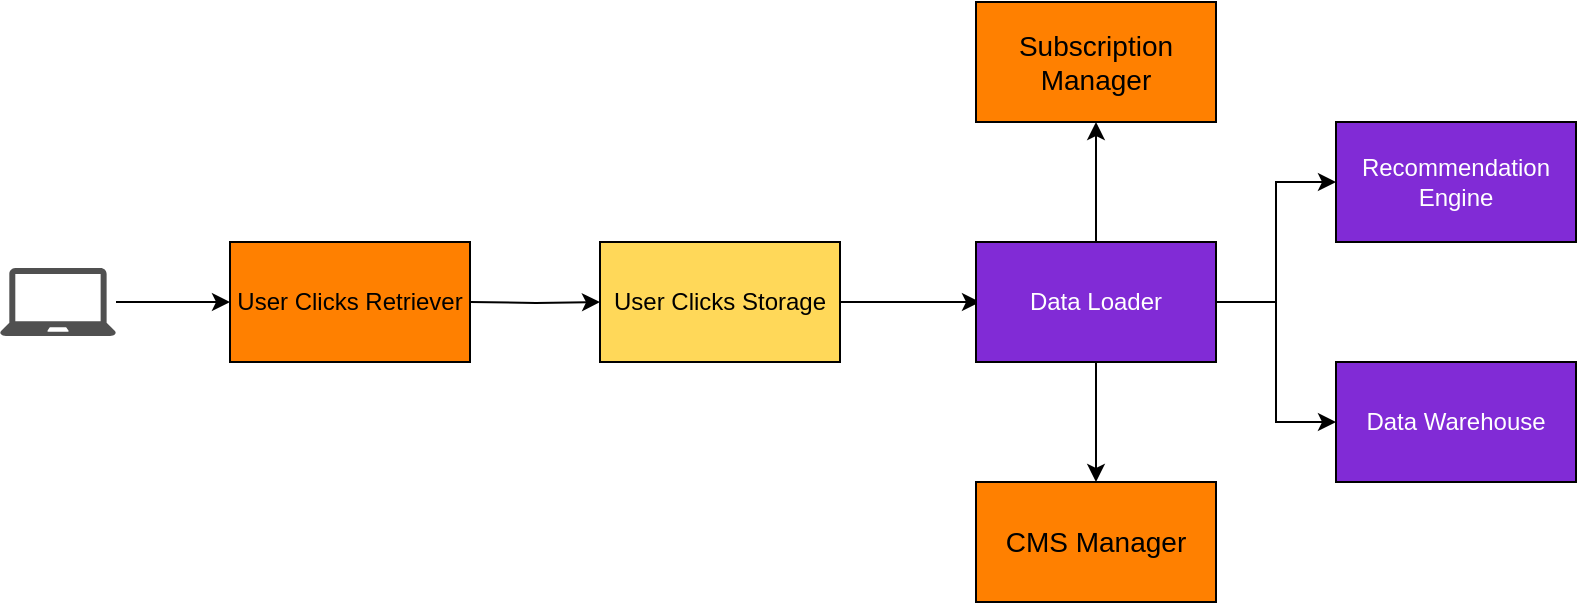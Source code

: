 <mxfile version="21.6.1" type="github">
  <diagram name="Page-1" id="VjMCwNSxrgK5S_cIAwly">
    <mxGraphModel dx="1345" dy="736" grid="1" gridSize="10" guides="1" tooltips="1" connect="1" arrows="1" fold="1" page="1" pageScale="1" pageWidth="850" pageHeight="1100" math="0" shadow="0">
      <root>
        <mxCell id="0" />
        <mxCell id="1" parent="0" />
        <mxCell id="wFbLZNj1poOO6xzd1dtZ-2" value="&lt;font color=&quot;#ffffff&quot;&gt;Data Warehouse&lt;/font&gt;" style="rounded=0;whiteSpace=wrap;html=1;fillColor=#812BD6;" parent="1" vertex="1">
          <mxGeometry x="700" y="420" width="120" height="60" as="geometry" />
        </mxCell>
        <mxCell id="wFbLZNj1poOO6xzd1dtZ-3" value="" style="edgeStyle=orthogonalEdgeStyle;rounded=0;orthogonalLoop=1;jettySize=auto;html=1;entryX=0;entryY=0.5;entryDx=0;entryDy=0;" parent="1" source="wFbLZNj1poOO6xzd1dtZ-4" edge="1">
          <mxGeometry relative="1" as="geometry">
            <mxPoint x="522.0" y="390" as="targetPoint" />
          </mxGeometry>
        </mxCell>
        <mxCell id="wFbLZNj1poOO6xzd1dtZ-4" value="User Clicks Storage" style="rounded=0;whiteSpace=wrap;html=1;fillColor=#FFD859;" parent="1" vertex="1">
          <mxGeometry x="332" y="360" width="120" height="60" as="geometry" />
        </mxCell>
        <mxCell id="wFbLZNj1poOO6xzd1dtZ-5" value="" style="edgeStyle=orthogonalEdgeStyle;rounded=0;orthogonalLoop=1;jettySize=auto;html=1;" parent="1" target="wFbLZNj1poOO6xzd1dtZ-4" edge="1">
          <mxGeometry relative="1" as="geometry">
            <mxPoint x="267" y="390" as="sourcePoint" />
          </mxGeometry>
        </mxCell>
        <mxCell id="dfF2IJIV8kwNKOct0x7i-8" value="" style="edgeStyle=orthogonalEdgeStyle;rounded=0;orthogonalLoop=1;jettySize=auto;html=1;" parent="1" source="dfF2IJIV8kwNKOct0x7i-5" edge="1">
          <mxGeometry relative="1" as="geometry">
            <mxPoint x="147" y="390" as="targetPoint" />
          </mxGeometry>
        </mxCell>
        <mxCell id="dfF2IJIV8kwNKOct0x7i-5" value="" style="sketch=0;pointerEvents=1;shadow=0;dashed=0;html=1;strokeColor=none;fillColor=#505050;labelPosition=center;verticalLabelPosition=bottom;verticalAlign=top;outlineConnect=0;align=center;shape=mxgraph.office.devices.laptop;" parent="1" vertex="1">
          <mxGeometry x="32" y="373" width="58" height="34" as="geometry" />
        </mxCell>
        <mxCell id="lcTgvIFYha8aoersE19k-1" value="User Clicks Retriever" style="rounded=0;whiteSpace=wrap;html=1;fillColor=#FF8000;" vertex="1" parent="1">
          <mxGeometry x="147" y="360" width="120" height="60" as="geometry" />
        </mxCell>
        <mxCell id="lcTgvIFYha8aoersE19k-22" value="" style="edgeStyle=orthogonalEdgeStyle;rounded=0;orthogonalLoop=1;jettySize=auto;html=1;" edge="1" parent="1" source="lcTgvIFYha8aoersE19k-9" target="lcTgvIFYha8aoersE19k-21">
          <mxGeometry relative="1" as="geometry" />
        </mxCell>
        <mxCell id="lcTgvIFYha8aoersE19k-23" value="" style="edgeStyle=orthogonalEdgeStyle;rounded=0;orthogonalLoop=1;jettySize=auto;html=1;" edge="1" parent="1" source="lcTgvIFYha8aoersE19k-9" target="lcTgvIFYha8aoersE19k-19">
          <mxGeometry relative="1" as="geometry" />
        </mxCell>
        <mxCell id="lcTgvIFYha8aoersE19k-26" style="edgeStyle=orthogonalEdgeStyle;rounded=0;orthogonalLoop=1;jettySize=auto;html=1;" edge="1" parent="1" source="lcTgvIFYha8aoersE19k-9" target="lcTgvIFYha8aoersE19k-10">
          <mxGeometry relative="1" as="geometry" />
        </mxCell>
        <mxCell id="lcTgvIFYha8aoersE19k-27" style="edgeStyle=orthogonalEdgeStyle;rounded=0;orthogonalLoop=1;jettySize=auto;html=1;entryX=0;entryY=0.5;entryDx=0;entryDy=0;" edge="1" parent="1" source="lcTgvIFYha8aoersE19k-9" target="wFbLZNj1poOO6xzd1dtZ-2">
          <mxGeometry relative="1" as="geometry" />
        </mxCell>
        <mxCell id="lcTgvIFYha8aoersE19k-9" value="&lt;font color=&quot;#ffffff&quot;&gt;Data Loader&lt;/font&gt;" style="rounded=0;whiteSpace=wrap;html=1;fillColor=#812BD6;" vertex="1" parent="1">
          <mxGeometry x="520" y="360" width="120" height="60" as="geometry" />
        </mxCell>
        <mxCell id="lcTgvIFYha8aoersE19k-10" value="&lt;font color=&quot;#ffffff&quot;&gt;Recommendation Engine&lt;/font&gt;" style="rounded=0;whiteSpace=wrap;html=1;fillColor=#812BD6;" vertex="1" parent="1">
          <mxGeometry x="700" y="300" width="120" height="60" as="geometry" />
        </mxCell>
        <mxCell id="lcTgvIFYha8aoersE19k-19" value="&lt;font style=&quot;font-size: 14px;&quot;&gt;Subscription Manager&lt;/font&gt;" style="rounded=0;whiteSpace=wrap;html=1;fillColor=#FF8000;" vertex="1" parent="1">
          <mxGeometry x="520" y="240" width="120" height="60" as="geometry" />
        </mxCell>
        <mxCell id="lcTgvIFYha8aoersE19k-21" value="&lt;font style=&quot;font-size: 14px;&quot;&gt;CMS Manager&lt;/font&gt;" style="rounded=0;whiteSpace=wrap;html=1;fillColor=#FF8000;" vertex="1" parent="1">
          <mxGeometry x="520" y="480" width="120" height="60" as="geometry" />
        </mxCell>
      </root>
    </mxGraphModel>
  </diagram>
</mxfile>
